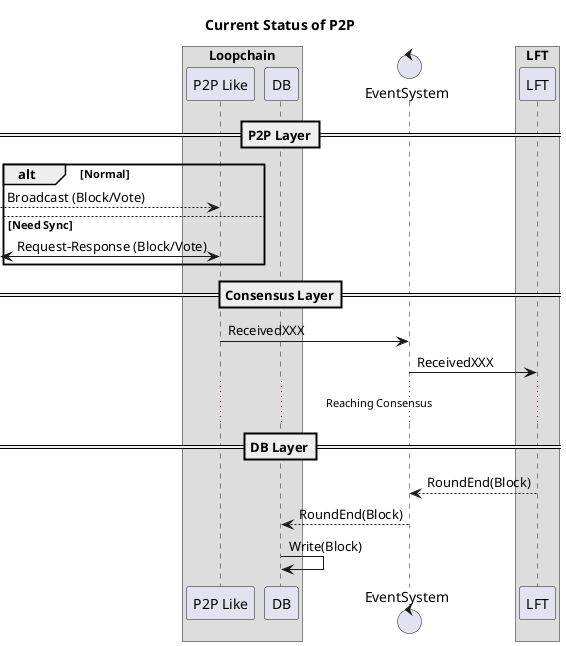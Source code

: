 @startuml
title Current Status of P2P

box Loopchain
    participant "P2P Like" as p2p
    participant "DB" as db
end box

control "EventSystem" as es

box LFT
    participant "LFT" as consensus
end box

==P2P Layer==
alt Normal
    [--> p2p: Broadcast (Block/Vote)
else Need Sync
    [<-> p2p: Request-Response (Block/Vote)
end alt

==Consensus Layer==
p2p -> es: ReceivedXXX
es -> consensus: ReceivedXXX

...Reaching Consensus...

==DB Layer==
consensus --> es: RoundEnd(Block)
es --> db: RoundEnd(Block)
db -> db: Write(Block)
@enduml